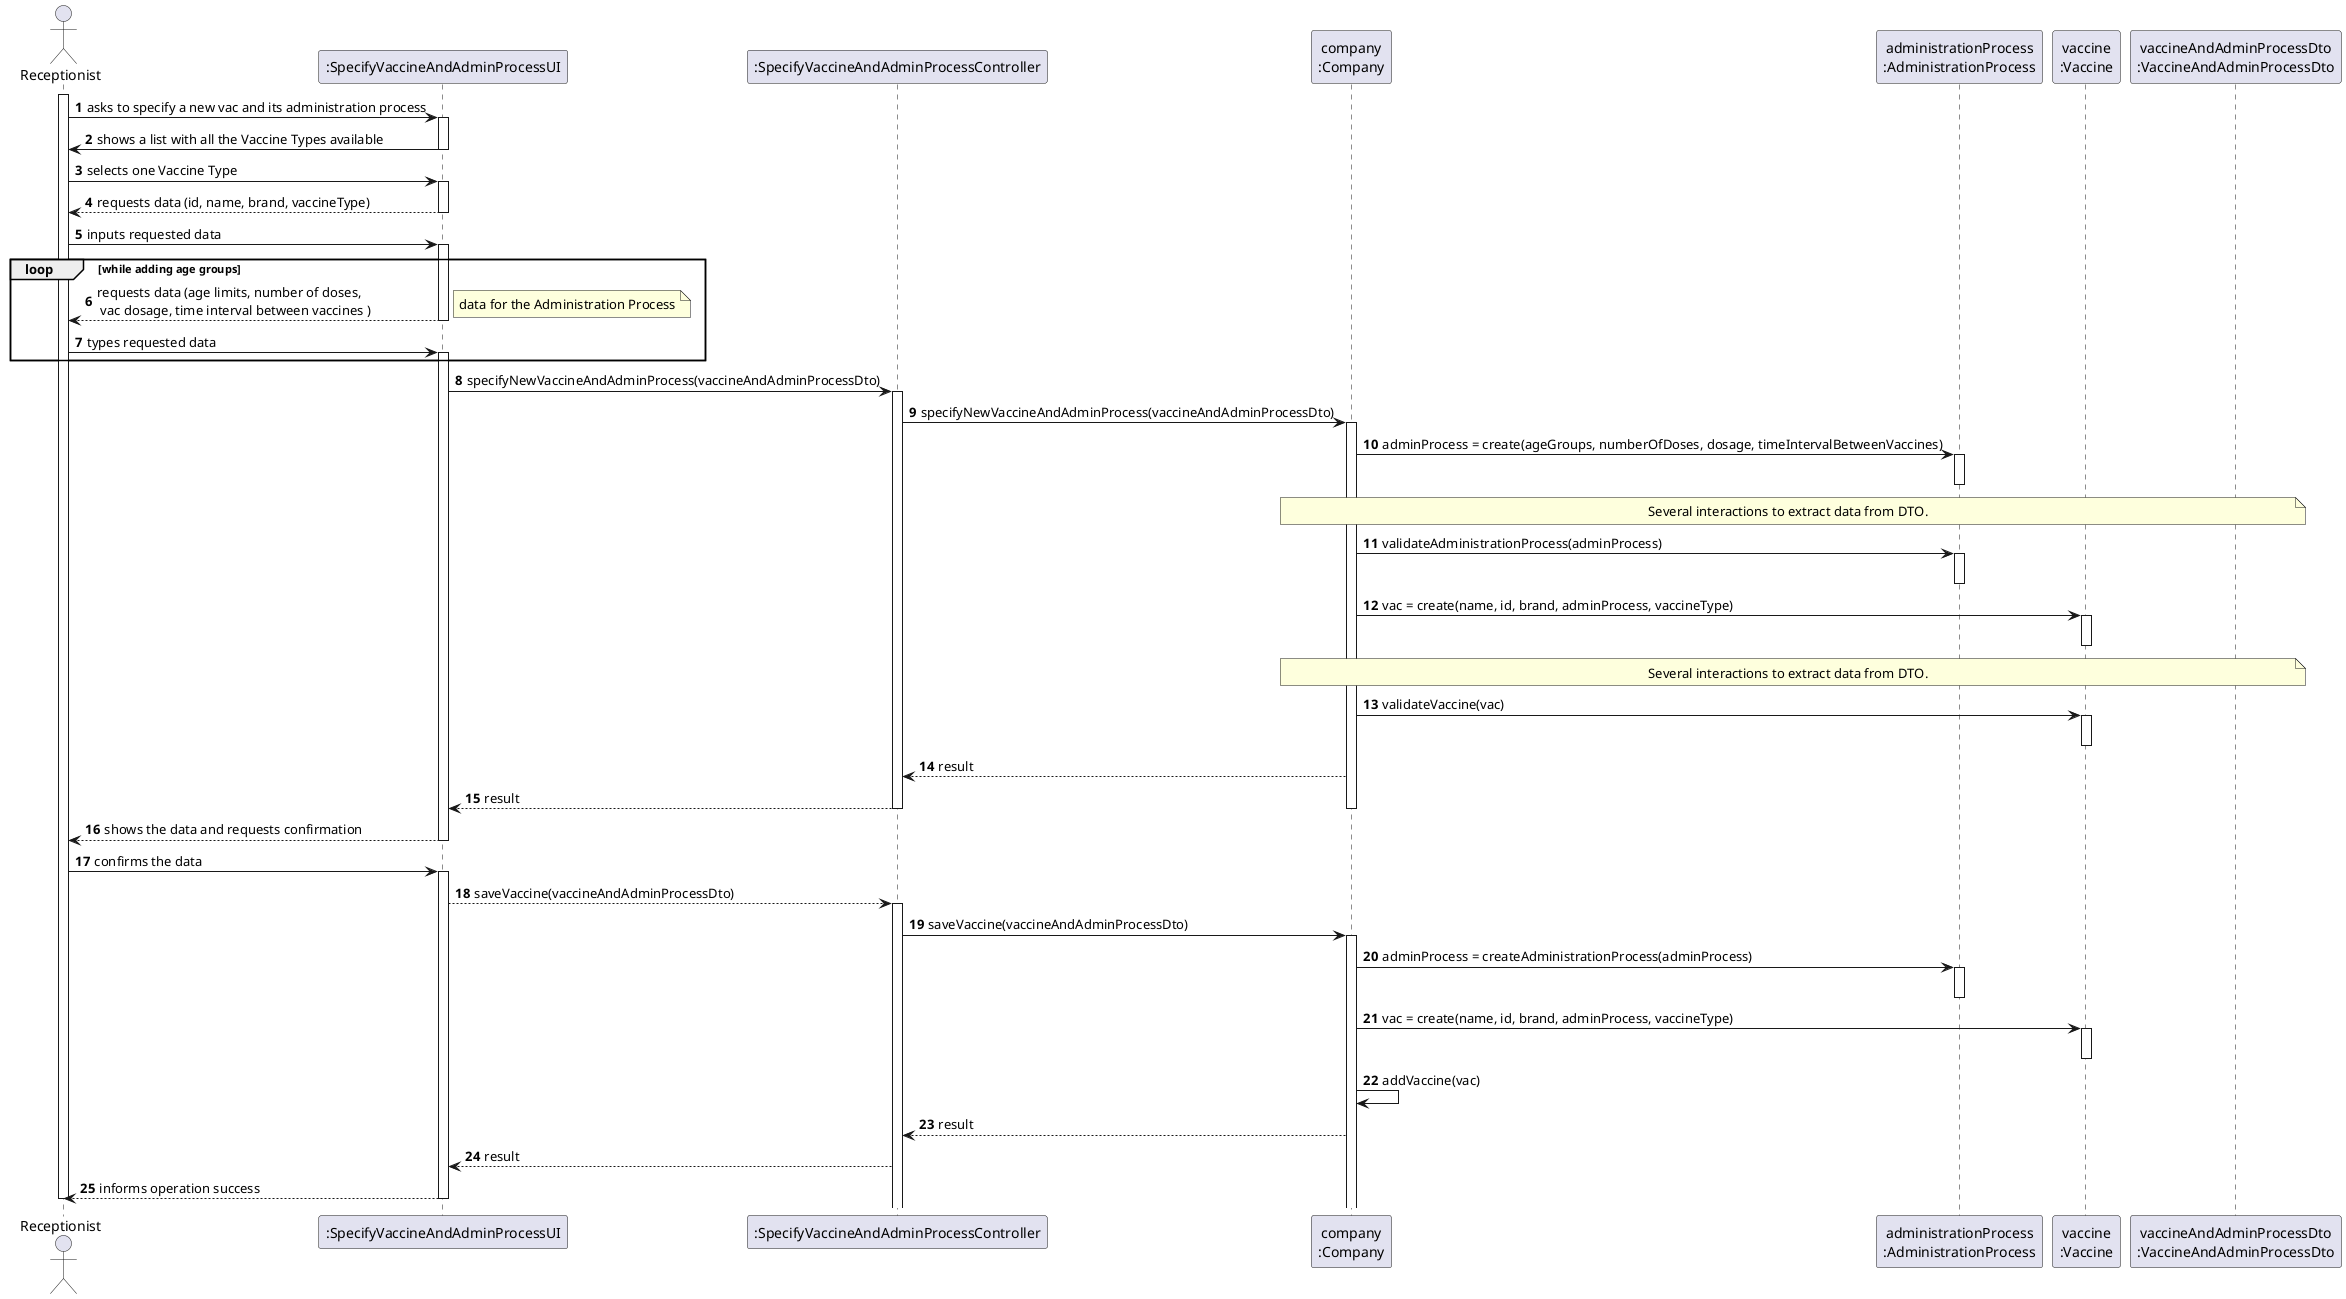 @startuml

autonumber

actor Receptionist as R

participant ":SpecifyVaccineAndAdminProcessUI" as UI
participant ":SpecifyVaccineAndAdminProcessController" as CTRL
participant "company\n:Company" as C
participant "administrationProcess\n:AdministrationProcess" as AP
participant "vaccine\n:Vaccine" as V
participant "vaccineAndAdminProcessDto\n:VaccineAndAdminProcessDto" as DTO

activate R
R -> UI :asks to specify a new vac and its administration process

activate UI
UI-> R : shows a list with all the Vaccine Types available
deactivate UI


R-> UI : selects one Vaccine Type



activate UI
UI --> R : requests data (id, name, brand, vaccineType)
deactivate UI

R -> UI : inputs requested data

activate UI

loop while adding age groups
 UI --> R : requests data (age limits, number of doses,\n vac dosage, time interval between vaccines )

deactivate UI
note right
data for the Administration Process
end note


R -> UI : types requested data
activate UI

end



activate UI
UI -> CTRL : specifyNewVaccineAndAdminProcess(vaccineAndAdminProcessDto)

activate CTRL
CTRL -> C : specifyNewVaccineAndAdminProcess(vaccineAndAdminProcessDto)

activate C
C -> AP : adminProcess = create(ageGroups, numberOfDoses, dosage, timeIntervalBetweenVaccines)

note over C, DTO : Several interactions to extract data from DTO.


activate AP
deactivate AP

C -> AP : validateAdministrationProcess(adminProcess)
activate AP
deactivate AP


C -> V : vac = create(name, id, brand, adminProcess, vaccineType)
note over C, DTO : Several interactions to extract data from DTO.

activate V
deactivate V

C -> V : validateVaccine(vac)
activate V
deactivate V
C --> CTRL : result
CTRL --> UI : result
deactivate CTRL
deactivate C
UI --> R : shows the data and requests confirmation
deactivate UI
R -> UI : confirms the data
activate UI
UI --> CTRL : saveVaccine(vaccineAndAdminProcessDto)

activate CTRL

CTRL -> C : saveVaccine(vaccineAndAdminProcessDto)

activate C
C -> AP : adminProcess = createAdministrationProcess(adminProcess)
activate AP
deactivate AP
C -> V :vac = create(name, id, brand, adminProcess, vaccineType)
activate V
deactivate V

C -> C : addVaccine(vac)



C --> CTRL : result
CTRL ---> UI : result
UI --> R : informs operation success
deactivate UI
deactivate R
@enduml